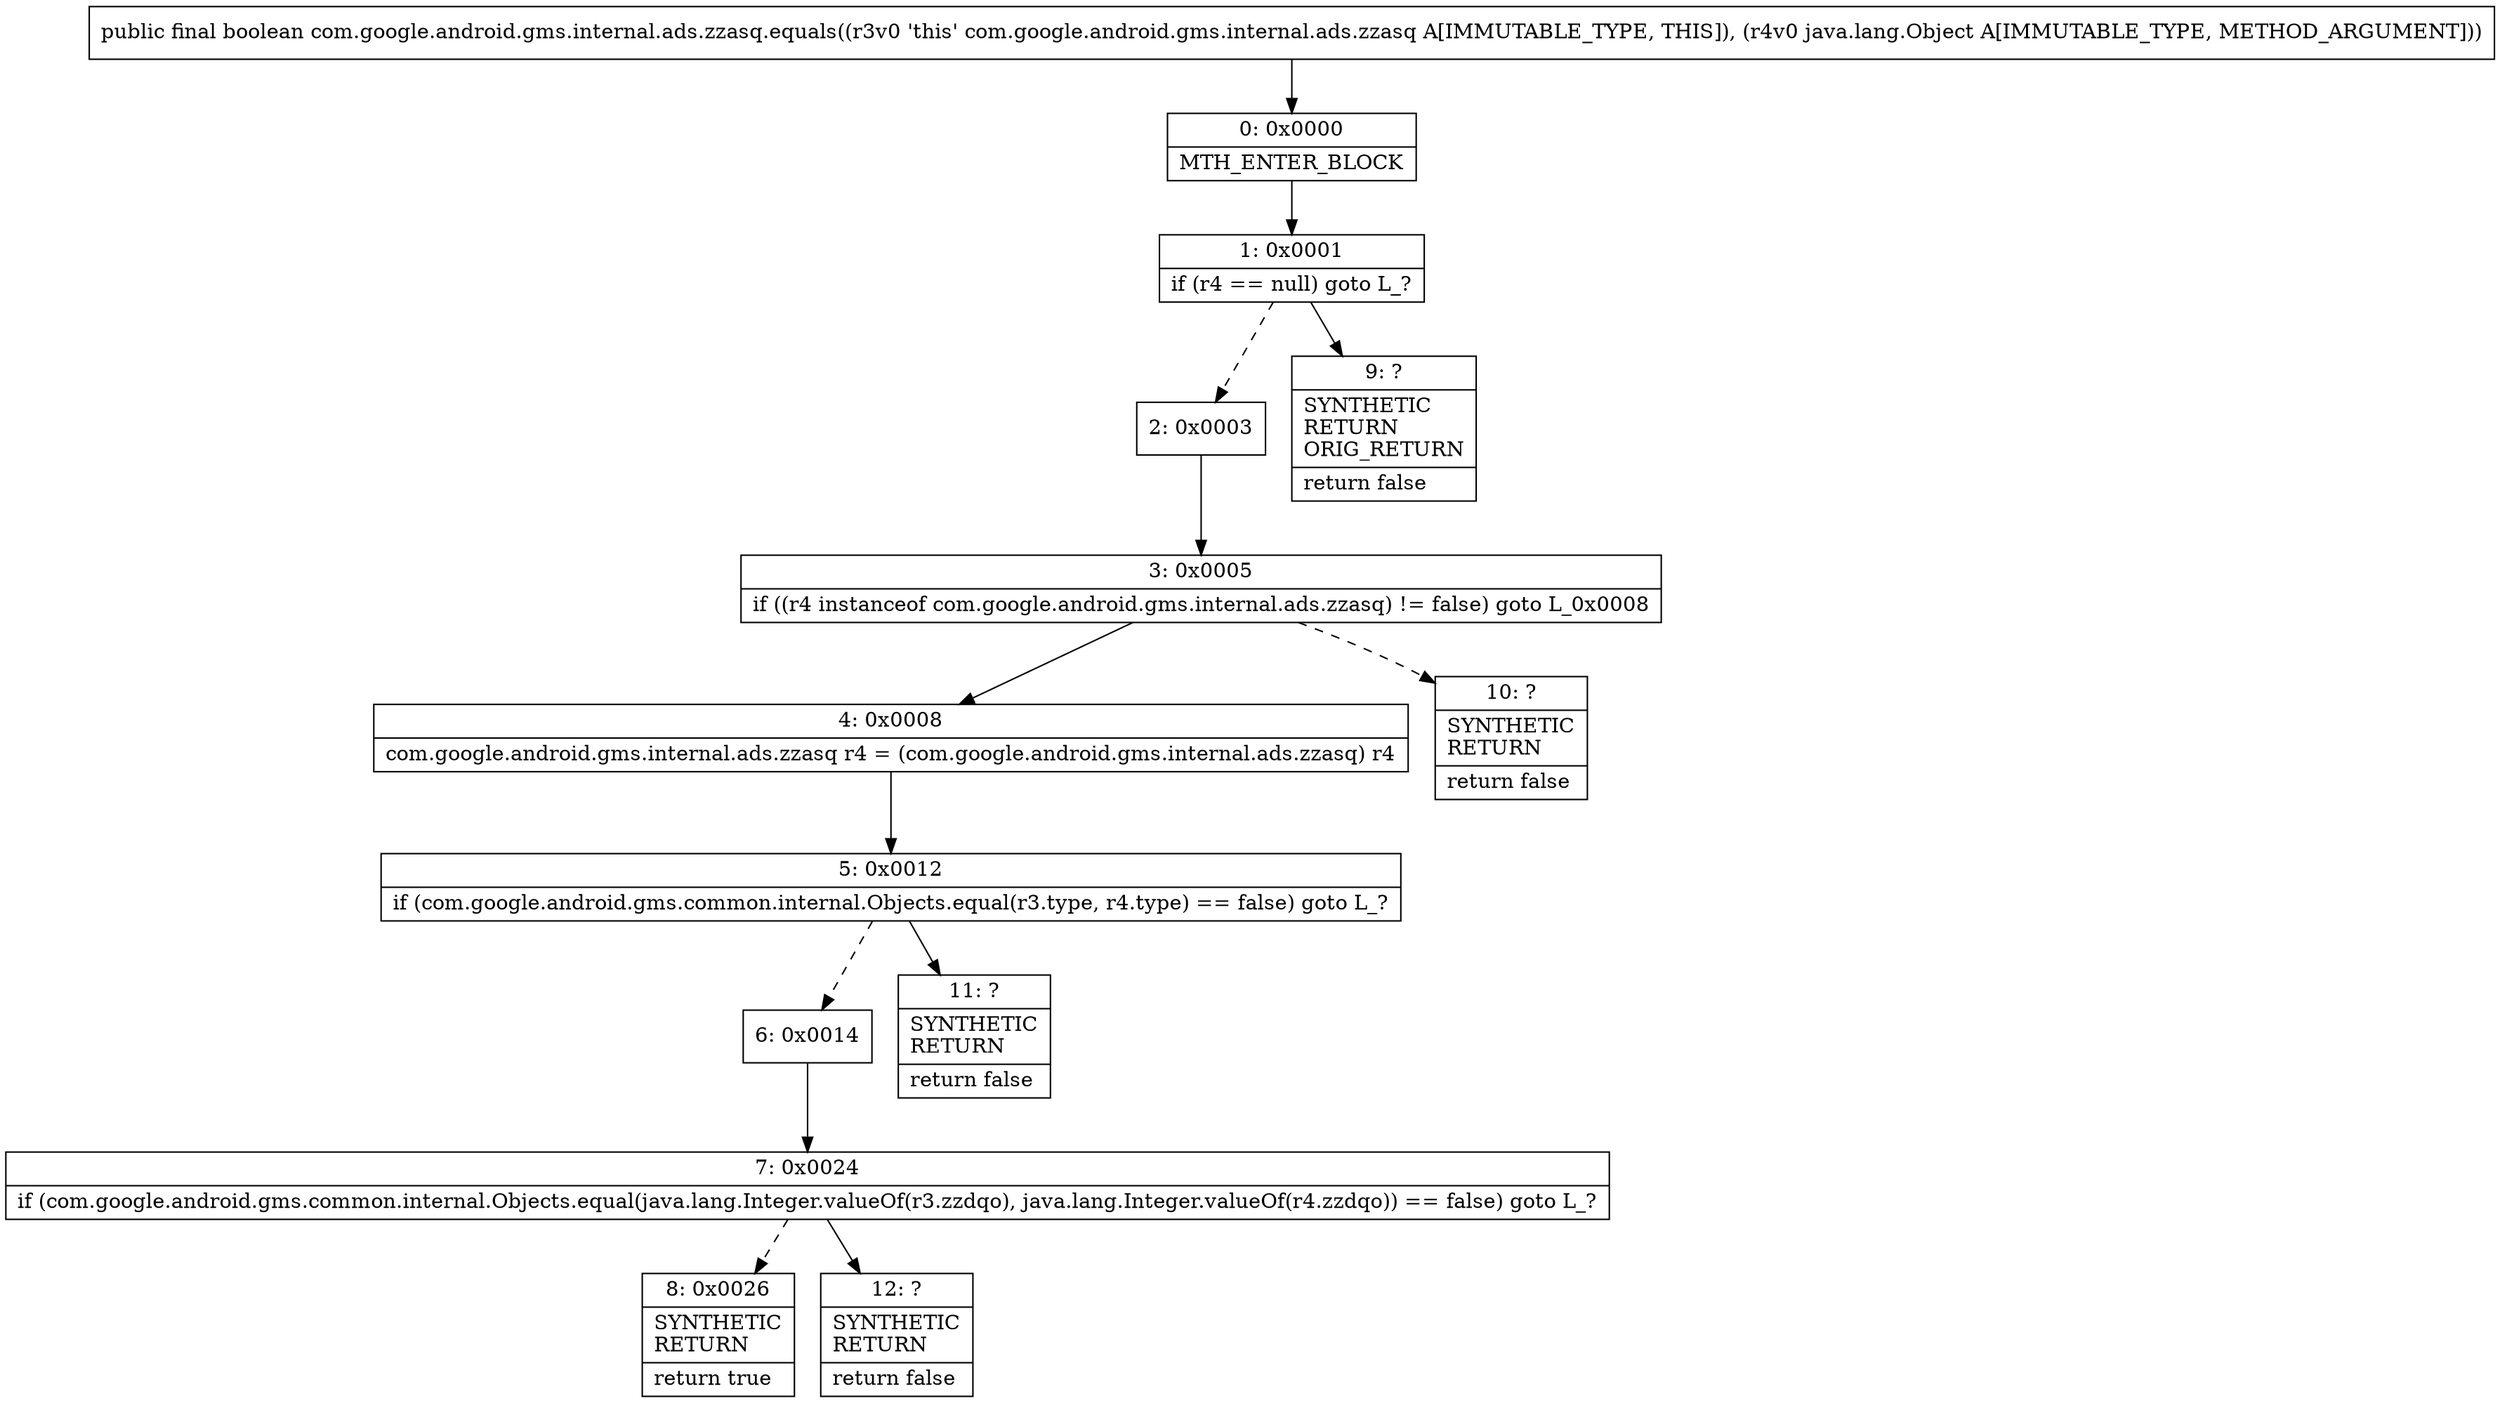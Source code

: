 digraph "CFG forcom.google.android.gms.internal.ads.zzasq.equals(Ljava\/lang\/Object;)Z" {
Node_0 [shape=record,label="{0\:\ 0x0000|MTH_ENTER_BLOCK\l}"];
Node_1 [shape=record,label="{1\:\ 0x0001|if (r4 == null) goto L_?\l}"];
Node_2 [shape=record,label="{2\:\ 0x0003}"];
Node_3 [shape=record,label="{3\:\ 0x0005|if ((r4 instanceof com.google.android.gms.internal.ads.zzasq) != false) goto L_0x0008\l}"];
Node_4 [shape=record,label="{4\:\ 0x0008|com.google.android.gms.internal.ads.zzasq r4 = (com.google.android.gms.internal.ads.zzasq) r4\l}"];
Node_5 [shape=record,label="{5\:\ 0x0012|if (com.google.android.gms.common.internal.Objects.equal(r3.type, r4.type) == false) goto L_?\l}"];
Node_6 [shape=record,label="{6\:\ 0x0014}"];
Node_7 [shape=record,label="{7\:\ 0x0024|if (com.google.android.gms.common.internal.Objects.equal(java.lang.Integer.valueOf(r3.zzdqo), java.lang.Integer.valueOf(r4.zzdqo)) == false) goto L_?\l}"];
Node_8 [shape=record,label="{8\:\ 0x0026|SYNTHETIC\lRETURN\l|return true\l}"];
Node_9 [shape=record,label="{9\:\ ?|SYNTHETIC\lRETURN\lORIG_RETURN\l|return false\l}"];
Node_10 [shape=record,label="{10\:\ ?|SYNTHETIC\lRETURN\l|return false\l}"];
Node_11 [shape=record,label="{11\:\ ?|SYNTHETIC\lRETURN\l|return false\l}"];
Node_12 [shape=record,label="{12\:\ ?|SYNTHETIC\lRETURN\l|return false\l}"];
MethodNode[shape=record,label="{public final boolean com.google.android.gms.internal.ads.zzasq.equals((r3v0 'this' com.google.android.gms.internal.ads.zzasq A[IMMUTABLE_TYPE, THIS]), (r4v0 java.lang.Object A[IMMUTABLE_TYPE, METHOD_ARGUMENT])) }"];
MethodNode -> Node_0;
Node_0 -> Node_1;
Node_1 -> Node_2[style=dashed];
Node_1 -> Node_9;
Node_2 -> Node_3;
Node_3 -> Node_4;
Node_3 -> Node_10[style=dashed];
Node_4 -> Node_5;
Node_5 -> Node_6[style=dashed];
Node_5 -> Node_11;
Node_6 -> Node_7;
Node_7 -> Node_8[style=dashed];
Node_7 -> Node_12;
}

